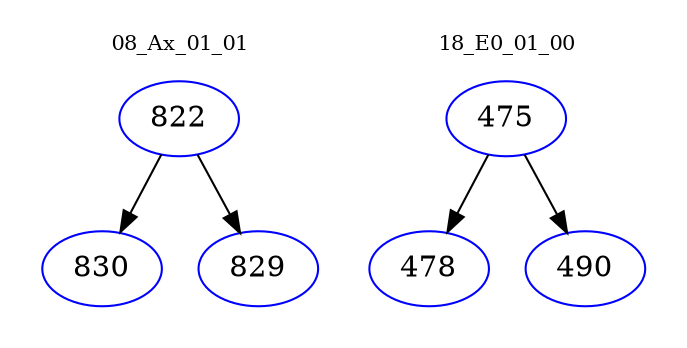 digraph{
subgraph cluster_0 {
color = white
label = "08_Ax_01_01";
fontsize=10;
T0_822 [label="822", color="blue"]
T0_822 -> T0_830 [color="black"]
T0_830 [label="830", color="blue"]
T0_822 -> T0_829 [color="black"]
T0_829 [label="829", color="blue"]
}
subgraph cluster_1 {
color = white
label = "18_E0_01_00";
fontsize=10;
T1_475 [label="475", color="blue"]
T1_475 -> T1_478 [color="black"]
T1_478 [label="478", color="blue"]
T1_475 -> T1_490 [color="black"]
T1_490 [label="490", color="blue"]
}
}
